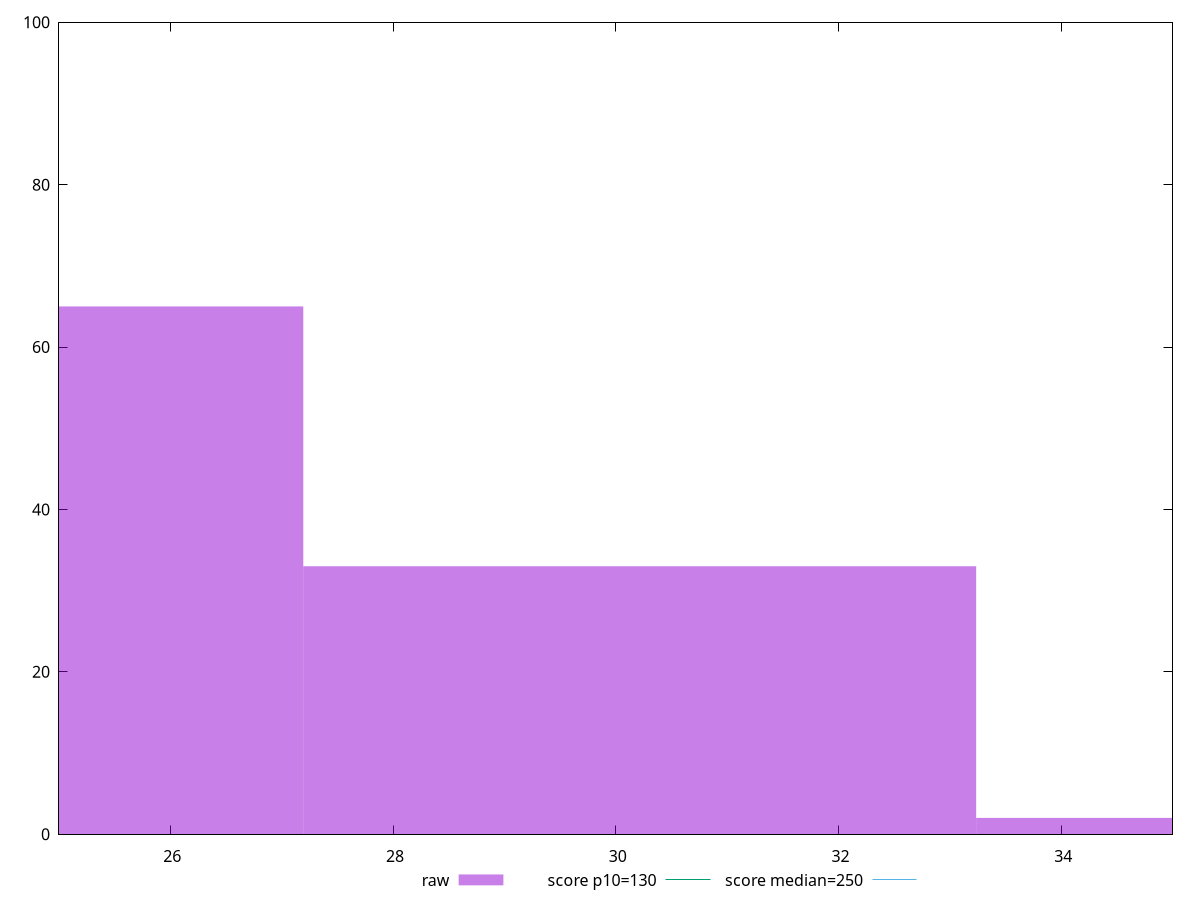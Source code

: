 reset

$raw <<EOF
24.172300808445968 65
30.21537601055746 33
36.25845121266895 2
EOF

set key outside below
set boxwidth 6.043075202111492
set xrange [25:35]
set yrange [0:100]
set style fill transparent solid 0.5 noborder

set parametric
set terminal svg size 640, 490 enhanced background rgb 'white'
set output "report_00007_2020-12-11T15:55:29.892Z/max-potential-fid/samples/pages+cached+noadtech/raw/histogram.svg"

plot $raw title "raw" with boxes, \
     130,t title "score p10=130", \
     250,t title "score median=250"

reset
